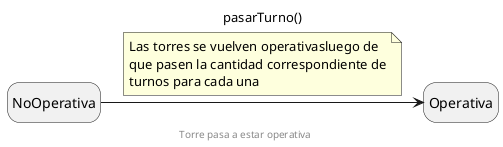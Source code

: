 @startuml

hide empty description

state NoOperativa
state Operativa

NoOperativa -> Operativa: pasarTurno()

note on link
Las torres se vuelven operativasluego de
que pasen la cantidad correspondiente de
turnos para cada una
end note

footer Torre pasa a estar operativa

@enduml